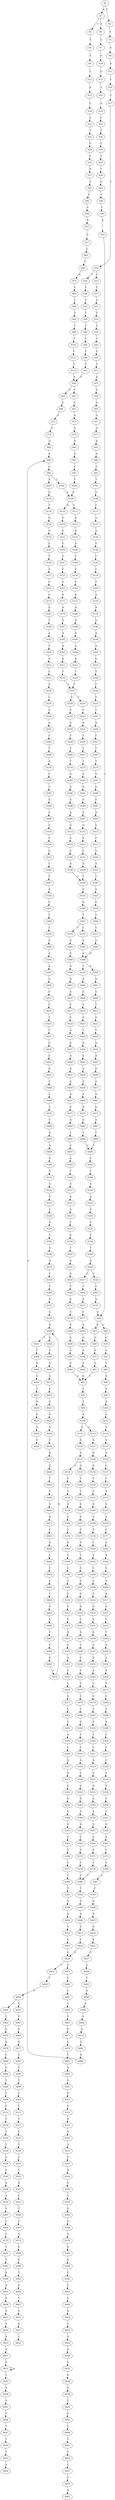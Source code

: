 strict digraph  {
	S0 -> S1 [ label = A ];
	S0 -> S2 [ label = T ];
	S1 -> S3 [ label = G ];
	S1 -> S4 [ label = A ];
	S2 -> S5 [ label = C ];
	S3 -> S6 [ label = T ];
	S4 -> S7 [ label = C ];
	S5 -> S8 [ label = G ];
	S6 -> S9 [ label = T ];
	S7 -> S10 [ label = G ];
	S8 -> S11 [ label = A ];
	S9 -> S12 [ label = C ];
	S10 -> S13 [ label = G ];
	S11 -> S14 [ label = C ];
	S12 -> S15 [ label = A ];
	S13 -> S16 [ label = T ];
	S14 -> S17 [ label = C ];
	S15 -> S18 [ label = C ];
	S16 -> S19 [ label = A ];
	S17 -> S20 [ label = T ];
	S18 -> S21 [ label = T ];
	S19 -> S22 [ label = C ];
	S20 -> S23 [ label = C ];
	S20 -> S24 [ label = T ];
	S21 -> S25 [ label = T ];
	S22 -> S26 [ label = T ];
	S23 -> S27 [ label = C ];
	S24 -> S28 [ label = C ];
	S25 -> S29 [ label = G ];
	S26 -> S30 [ label = C ];
	S27 -> S31 [ label = C ];
	S28 -> S32 [ label = C ];
	S29 -> S33 [ label = C ];
	S30 -> S34 [ label = T ];
	S31 -> S35 [ label = C ];
	S32 -> S36 [ label = T ];
	S33 -> S37 [ label = A ];
	S34 -> S38 [ label = T ];
	S35 -> S39 [ label = T ];
	S36 -> S40 [ label = T ];
	S37 -> S41 [ label = T ];
	S38 -> S42 [ label = G ];
	S39 -> S43 [ label = T ];
	S40 -> S44 [ label = T ];
	S41 -> S45 [ label = C ];
	S42 -> S46 [ label = C ];
	S43 -> S47 [ label = C ];
	S44 -> S48 [ label = C ];
	S45 -> S49 [ label = G ];
	S46 -> S50 [ label = C ];
	S47 -> S51 [ label = T ];
	S48 -> S52 [ label = T ];
	S49 -> S53 [ label = A ];
	S50 -> S54 [ label = A ];
	S51 -> S55 [ label = A ];
	S52 -> S56 [ label = A ];
	S53 -> S57 [ label = C ];
	S54 -> S58 [ label = C ];
	S55 -> S59 [ label = G ];
	S56 -> S60 [ label = A ];
	S56 -> S61 [ label = C ];
	S57 -> S62 [ label = C ];
	S58 -> S63 [ label = A ];
	S58 -> S64 [ label = G ];
	S59 -> S65 [ label = G ];
	S60 -> S66 [ label = G ];
	S61 -> S67 [ label = G ];
	S62 -> S68 [ label = T ];
	S63 -> S69 [ label = G ];
	S64 -> S70 [ label = C ];
	S65 -> S71 [ label = G ];
	S66 -> S72 [ label = G ];
	S67 -> S73 [ label = G ];
	S68 -> S74 [ label = G ];
	S69 -> S75 [ label = A ];
	S70 -> S76 [ label = C ];
	S71 -> S77 [ label = G ];
	S72 -> S78 [ label = G ];
	S73 -> S79 [ label = G ];
	S74 -> S80 [ label = C ];
	S75 -> S81 [ label = G ];
	S76 -> S82 [ label = T ];
	S77 -> S83 [ label = A ];
	S78 -> S84 [ label = A ];
	S79 -> S85 [ label = A ];
	S80 -> S86 [ label = C ];
	S81 -> S87 [ label = G ];
	S82 -> S88 [ label = A ];
	S83 -> S89 [ label = A ];
	S84 -> S90 [ label = A ];
	S85 -> S91 [ label = A ];
	S86 -> S92 [ label = T ];
	S87 -> S93 [ label = T ];
	S88 -> S94 [ label = A ];
	S89 -> S95 [ label = C ];
	S90 -> S96 [ label = C ];
	S91 -> S97 [ label = C ];
	S92 -> S98 [ label = T ];
	S93 -> S99 [ label = T ];
	S94 -> S100 [ label = A ];
	S95 -> S101 [ label = T ];
	S96 -> S102 [ label = T ];
	S96 -> S103 [ label = A ];
	S97 -> S104 [ label = T ];
	S98 -> S105 [ label = T ];
	S99 -> S106 [ label = A ];
	S100 -> S107 [ label = A ];
	S101 -> S108 [ label = G ];
	S102 -> S109 [ label = A ];
	S103 -> S110 [ label = G ];
	S104 -> S109 [ label = A ];
	S105 -> S111 [ label = C ];
	S106 -> S112 [ label = G ];
	S106 -> S113 [ label = A ];
	S107 -> S114 [ label = G ];
	S108 -> S115 [ label = C ];
	S109 -> S116 [ label = A ];
	S109 -> S117 [ label = T ];
	S110 -> S118 [ label = T ];
	S111 -> S119 [ label = T ];
	S112 -> S120 [ label = A ];
	S113 -> S121 [ label = A ];
	S114 -> S122 [ label = A ];
	S115 -> S123 [ label = A ];
	S116 -> S124 [ label = C ];
	S117 -> S125 [ label = A ];
	S118 -> S126 [ label = G ];
	S119 -> S56 [ label = A ];
	S120 -> S127 [ label = G ];
	S121 -> S128 [ label = G ];
	S122 -> S129 [ label = A ];
	S123 -> S130 [ label = A ];
	S124 -> S131 [ label = A ];
	S125 -> S132 [ label = A ];
	S126 -> S133 [ label = A ];
	S127 -> S134 [ label = A ];
	S127 -> S135 [ label = G ];
	S128 -> S136 [ label = G ];
	S129 -> S137 [ label = C ];
	S130 -> S138 [ label = G ];
	S131 -> S139 [ label = C ];
	S132 -> S140 [ label = A ];
	S133 -> S141 [ label = C ];
	S134 -> S142 [ label = T ];
	S135 -> S143 [ label = T ];
	S136 -> S144 [ label = T ];
	S137 -> S145 [ label = C ];
	S138 -> S146 [ label = C ];
	S139 -> S147 [ label = C ];
	S140 -> S148 [ label = C ];
	S141 -> S149 [ label = T ];
	S142 -> S150 [ label = T ];
	S143 -> S151 [ label = C ];
	S144 -> S152 [ label = C ];
	S145 -> S153 [ label = A ];
	S146 -> S154 [ label = C ];
	S147 -> S155 [ label = C ];
	S148 -> S156 [ label = C ];
	S149 -> S157 [ label = A ];
	S150 -> S158 [ label = A ];
	S151 -> S159 [ label = G ];
	S152 -> S160 [ label = A ];
	S153 -> S161 [ label = G ];
	S154 -> S162 [ label = T ];
	S155 -> S163 [ label = T ];
	S156 -> S164 [ label = C ];
	S157 -> S165 [ label = C ];
	S158 -> S166 [ label = C ];
	S159 -> S167 [ label = C ];
	S160 -> S168 [ label = C ];
	S161 -> S169 [ label = T ];
	S162 -> S170 [ label = A ];
	S163 -> S171 [ label = A ];
	S164 -> S172 [ label = A ];
	S165 -> S173 [ label = C ];
	S166 -> S174 [ label = T ];
	S167 -> S175 [ label = T ];
	S168 -> S176 [ label = C ];
	S169 -> S177 [ label = C ];
	S170 -> S178 [ label = A ];
	S171 -> S179 [ label = A ];
	S172 -> S180 [ label = A ];
	S173 -> S181 [ label = G ];
	S174 -> S182 [ label = A ];
	S175 -> S183 [ label = G ];
	S176 -> S184 [ label = C ];
	S177 -> S185 [ label = A ];
	S178 -> S186 [ label = G ];
	S179 -> S187 [ label = A ];
	S180 -> S188 [ label = A ];
	S181 -> S189 [ label = T ];
	S182 -> S190 [ label = T ];
	S183 -> S191 [ label = T ];
	S184 -> S192 [ label = T ];
	S185 -> S193 [ label = A ];
	S186 -> S194 [ label = A ];
	S187 -> S195 [ label = A ];
	S188 -> S196 [ label = A ];
	S189 -> S197 [ label = A ];
	S190 -> S198 [ label = C ];
	S191 -> S199 [ label = C ];
	S192 -> S200 [ label = C ];
	S193 -> S201 [ label = G ];
	S194 -> S202 [ label = A ];
	S195 -> S203 [ label = A ];
	S196 -> S204 [ label = A ];
	S197 -> S205 [ label = T ];
	S198 -> S206 [ label = T ];
	S199 -> S207 [ label = C ];
	S200 -> S208 [ label = C ];
	S201 -> S209 [ label = G ];
	S202 -> S210 [ label = G ];
	S203 -> S211 [ label = A ];
	S204 -> S212 [ label = A ];
	S205 -> S213 [ label = A ];
	S206 -> S214 [ label = G ];
	S207 -> S215 [ label = G ];
	S208 -> S216 [ label = G ];
	S209 -> S217 [ label = A ];
	S210 -> S218 [ label = T ];
	S211 -> S219 [ label = T ];
	S212 -> S220 [ label = T ];
	S213 -> S221 [ label = C ];
	S214 -> S222 [ label = G ];
	S215 -> S223 [ label = G ];
	S216 -> S224 [ label = G ];
	S217 -> S225 [ label = A ];
	S218 -> S226 [ label = C ];
	S219 -> S227 [ label = T ];
	S220 -> S227 [ label = T ];
	S221 -> S228 [ label = A ];
	S222 -> S229 [ label = T ];
	S223 -> S230 [ label = C ];
	S224 -> S231 [ label = C ];
	S225 -> S232 [ label = C ];
	S226 -> S233 [ label = C ];
	S227 -> S234 [ label = G ];
	S227 -> S235 [ label = C ];
	S228 -> S236 [ label = C ];
	S229 -> S237 [ label = A ];
	S230 -> S238 [ label = A ];
	S231 -> S239 [ label = A ];
	S232 -> S240 [ label = T ];
	S233 -> S241 [ label = T ];
	S234 -> S242 [ label = C ];
	S235 -> S243 [ label = C ];
	S236 -> S244 [ label = A ];
	S237 -> S245 [ label = C ];
	S238 -> S246 [ label = T ];
	S239 -> S247 [ label = C ];
	S240 -> S248 [ label = G ];
	S241 -> S249 [ label = A ];
	S242 -> S250 [ label = G ];
	S243 -> S251 [ label = G ];
	S244 -> S252 [ label = A ];
	S245 -> S253 [ label = A ];
	S246 -> S254 [ label = C ];
	S247 -> S255 [ label = G ];
	S248 -> S256 [ label = A ];
	S249 -> S257 [ label = C ];
	S250 -> S258 [ label = T ];
	S251 -> S259 [ label = T ];
	S252 -> S260 [ label = C ];
	S253 -> S261 [ label = C ];
	S254 -> S262 [ label = C ];
	S255 -> S263 [ label = A ];
	S256 -> S264 [ label = A ];
	S257 -> S265 [ label = T ];
	S258 -> S266 [ label = T ];
	S259 -> S267 [ label = T ];
	S260 -> S268 [ label = T ];
	S261 -> S269 [ label = C ];
	S262 -> S270 [ label = C ];
	S263 -> S271 [ label = C ];
	S264 -> S272 [ label = G ];
	S265 -> S273 [ label = T ];
	S266 -> S274 [ label = T ];
	S267 -> S275 [ label = T ];
	S268 -> S276 [ label = A ];
	S269 -> S277 [ label = C ];
	S270 -> S278 [ label = C ];
	S271 -> S279 [ label = C ];
	S272 -> S280 [ label = C ];
	S273 -> S281 [ label = A ];
	S274 -> S282 [ label = G ];
	S275 -> S283 [ label = A ];
	S276 -> S284 [ label = C ];
	S277 -> S285 [ label = C ];
	S278 -> S286 [ label = T ];
	S279 -> S287 [ label = T ];
	S280 -> S288 [ label = C ];
	S281 -> S289 [ label = G ];
	S282 -> S290 [ label = G ];
	S283 -> S291 [ label = G ];
	S284 -> S292 [ label = T ];
	S285 -> S293 [ label = G ];
	S286 -> S294 [ label = G ];
	S287 -> S295 [ label = G ];
	S288 -> S296 [ label = A ];
	S289 -> S297 [ label = G ];
	S290 -> S298 [ label = G ];
	S291 -> S299 [ label = G ];
	S292 -> S300 [ label = G ];
	S293 -> S301 [ label = A ];
	S294 -> S302 [ label = C ];
	S295 -> S303 [ label = T ];
	S296 -> S304 [ label = C ];
	S297 -> S305 [ label = A ];
	S298 -> S306 [ label = A ];
	S299 -> S307 [ label = A ];
	S300 -> S308 [ label = A ];
	S301 -> S309 [ label = C ];
	S302 -> S310 [ label = C ];
	S303 -> S311 [ label = C ];
	S304 -> S312 [ label = C ];
	S305 -> S313 [ label = G ];
	S306 -> S314 [ label = G ];
	S307 -> S315 [ label = G ];
	S308 -> S316 [ label = C ];
	S309 -> S317 [ label = A ];
	S310 -> S318 [ label = A ];
	S311 -> S319 [ label = A ];
	S312 -> S320 [ label = C ];
	S313 -> S321 [ label = C ];
	S314 -> S322 [ label = A ];
	S315 -> S323 [ label = A ];
	S316 -> S324 [ label = T ];
	S317 -> S325 [ label = A ];
	S318 -> S326 [ label = C ];
	S319 -> S327 [ label = G ];
	S320 -> S328 [ label = C ];
	S321 -> S329 [ label = T ];
	S322 -> S330 [ label = C ];
	S323 -> S331 [ label = C ];
	S324 -> S332 [ label = G ];
	S325 -> S333 [ label = G ];
	S326 -> S334 [ label = G ];
	S327 -> S335 [ label = G ];
	S328 -> S336 [ label = T ];
	S329 -> S337 [ label = A ];
	S330 -> S338 [ label = A ];
	S331 -> S339 [ label = A ];
	S332 -> S340 [ label = T ];
	S333 -> S341 [ label = G ];
	S334 -> S342 [ label = G ];
	S335 -> S343 [ label = G ];
	S336 -> S344 [ label = T ];
	S337 -> S345 [ label = T ];
	S338 -> S346 [ label = T ];
	S339 -> S346 [ label = T ];
	S340 -> S347 [ label = T ];
	S341 -> S348 [ label = A ];
	S342 -> S349 [ label = A ];
	S343 -> S350 [ label = A ];
	S344 -> S351 [ label = C ];
	S345 -> S352 [ label = G ];
	S346 -> S353 [ label = G ];
	S347 -> S354 [ label = A ];
	S348 -> S355 [ label = G ];
	S349 -> S356 [ label = G ];
	S350 -> S357 [ label = G ];
	S351 -> S358 [ label = G ];
	S352 -> S359 [ label = G ];
	S353 -> S360 [ label = G ];
	S354 -> S361 [ label = C ];
	S355 -> S362 [ label = C ];
	S356 -> S363 [ label = C ];
	S357 -> S364 [ label = C ];
	S358 -> S365 [ label = A ];
	S359 -> S366 [ label = T ];
	S360 -> S367 [ label = T ];
	S361 -> S368 [ label = T ];
	S362 -> S369 [ label = T ];
	S363 -> S370 [ label = C ];
	S364 -> S371 [ label = C ];
	S365 -> S372 [ label = C ];
	S366 -> S373 [ label = C ];
	S367 -> S374 [ label = T ];
	S367 -> S375 [ label = C ];
	S368 -> S376 [ label = T ];
	S369 -> S377 [ label = T ];
	S370 -> S378 [ label = T ];
	S371 -> S379 [ label = T ];
	S372 -> S380 [ label = C ];
	S373 -> S381 [ label = G ];
	S374 -> S382 [ label = G ];
	S375 -> S383 [ label = G ];
	S376 -> S384 [ label = A ];
	S377 -> S385 [ label = T ];
	S378 -> S386 [ label = T ];
	S379 -> S386 [ label = T ];
	S380 -> S387 [ label = A ];
	S381 -> S388 [ label = G ];
	S382 -> S389 [ label = G ];
	S383 -> S388 [ label = G ];
	S384 -> S390 [ label = A ];
	S385 -> S391 [ label = T ];
	S386 -> S392 [ label = T ];
	S387 -> S393 [ label = C ];
	S388 -> S394 [ label = A ];
	S388 -> S395 [ label = T ];
	S389 -> S396 [ label = A ];
	S390 -> S397 [ label = A ];
	S391 -> S398 [ label = G ];
	S392 -> S399 [ label = G ];
	S393 -> S400 [ label = G ];
	S394 -> S401 [ label = A ];
	S395 -> S402 [ label = A ];
	S396 -> S403 [ label = A ];
	S397 -> S404 [ label = A ];
	S398 -> S405 [ label = A ];
	S399 -> S406 [ label = A ];
	S400 -> S407 [ label = G ];
	S401 -> S408 [ label = G ];
	S402 -> S409 [ label = G ];
	S403 -> S410 [ label = G ];
	S404 -> S411 [ label = C ];
	S405 -> S412 [ label = C ];
	S406 -> S413 [ label = C ];
	S407 -> S414 [ label = G ];
	S408 -> S415 [ label = T ];
	S409 -> S416 [ label = C ];
	S410 -> S417 [ label = C ];
	S411 -> S418 [ label = C ];
	S412 -> S419 [ label = C ];
	S413 -> S420 [ label = C ];
	S414 -> S421 [ label = A ];
	S415 -> S422 [ label = G ];
	S416 -> S423 [ label = G ];
	S417 -> S424 [ label = G ];
	S418 -> S425 [ label = T ];
	S419 -> S426 [ label = G ];
	S420 -> S426 [ label = G ];
	S421 -> S427 [ label = C ];
	S422 -> S428 [ label = T ];
	S423 -> S429 [ label = T ];
	S424 -> S430 [ label = A ];
	S425 -> S431 [ label = T ];
	S426 -> S432 [ label = T ];
	S426 -> S433 [ label = G ];
	S427 -> S434 [ label = G ];
	S428 -> S435 [ label = A ];
	S429 -> S436 [ label = G ];
	S430 -> S437 [ label = A ];
	S431 -> S438 [ label = G ];
	S432 -> S439 [ label = T ];
	S433 -> S440 [ label = T ];
	S434 -> S441 [ label = T ];
	S435 -> S442 [ label = A ];
	S436 -> S443 [ label = A ];
	S437 -> S444 [ label = A ];
	S438 -> S445 [ label = G ];
	S439 -> S446 [ label = A ];
	S440 -> S447 [ label = C ];
	S441 -> S448 [ label = A ];
	S442 -> S449 [ label = A ];
	S443 -> S450 [ label = A ];
	S444 -> S451 [ label = A ];
	S445 -> S452 [ label = A ];
	S446 -> S453 [ label = A ];
	S446 -> S454 [ label = G ];
	S447 -> S455 [ label = T ];
	S448 -> S456 [ label = A ];
	S449 -> S457 [ label = G ];
	S450 -> S458 [ label = G ];
	S451 -> S459 [ label = A ];
	S452 -> S460 [ label = C ];
	S453 -> S461 [ label = C ];
	S454 -> S462 [ label = T ];
	S455 -> S463 [ label = T ];
	S456 -> S464 [ label = G ];
	S457 -> S465 [ label = A ];
	S458 -> S466 [ label = A ];
	S459 -> S467 [ label = A ];
	S460 -> S468 [ label = C ];
	S461 -> S469 [ label = G ];
	S462 -> S470 [ label = G ];
	S463 -> S471 [ label = G ];
	S464 -> S472 [ label = G ];
	S465 -> S473 [ label = G ];
	S466 -> S474 [ label = G ];
	S467 -> S475 [ label = G ];
	S468 -> S476 [ label = T ];
	S469 -> S477 [ label = A ];
	S470 -> S478 [ label = A ];
	S471 -> S479 [ label = G ];
	S472 -> S480 [ label = G ];
	S473 -> S481 [ label = G ];
	S474 -> S482 [ label = G ];
	S475 -> S483 [ label = A ];
	S476 -> S484 [ label = C ];
	S477 -> S485 [ label = C ];
	S478 -> S486 [ label = C ];
	S479 -> S487 [ label = T ];
	S480 -> S488 [ label = A ];
	S481 -> S489 [ label = T ];
	S482 -> S490 [ label = T ];
	S483 -> S491 [ label = T ];
	S484 -> S492 [ label = G ];
	S485 -> S493 [ label = T ];
	S486 -> S494 [ label = G ];
	S487 -> S495 [ label = G ];
	S488 -> S90 [ label = A ];
	S489 -> S496 [ label = C ];
	S490 -> S496 [ label = C ];
	S491 -> S497 [ label = C ];
	S492 -> S498 [ label = A ];
	S493 -> S499 [ label = T ];
	S494 -> S500 [ label = T ];
	S495 -> S501 [ label = C ];
	S496 -> S502 [ label = C ];
	S497 -> S503 [ label = A ];
	S498 -> S504 [ label = A ];
	S499 -> S505 [ label = T ];
	S500 -> S506 [ label = T ];
	S501 -> S507 [ label = G ];
	S502 -> S508 [ label = T ];
	S503 -> S509 [ label = T ];
	S504 -> S510 [ label = G ];
	S505 -> S511 [ label = C ];
	S506 -> S512 [ label = C ];
	S507 -> S513 [ label = G ];
	S508 -> S514 [ label = A ];
	S509 -> S515 [ label = A ];
	S510 -> S516 [ label = G ];
	S511 -> S517 [ label = T ];
	S512 -> S518 [ label = T ];
	S513 -> S519 [ label = A ];
	S514 -> S520 [ label = G ];
	S515 -> S521 [ label = A ];
	S516 -> S522 [ label = T ];
	S517 -> S523 [ label = T ];
	S518 -> S524 [ label = T ];
	S519 -> S525 [ label = A ];
	S520 -> S526 [ label = A ];
	S521 -> S527 [ label = A ];
	S522 -> S528 [ label = T ];
	S523 -> S529 [ label = T ];
	S524 -> S530 [ label = T ];
	S525 -> S531 [ label = A ];
	S526 -> S532 [ label = C ];
	S527 -> S533 [ label = C ];
	S528 -> S534 [ label = A ];
	S529 -> S535 [ label = T ];
	S530 -> S536 [ label = G ];
	S531 -> S537 [ label = G ];
	S532 -> S538 [ label = T ];
	S533 -> S539 [ label = A ];
	S534 -> S540 [ label = T ];
	S535 -> S541 [ label = T ];
	S536 -> S542 [ label = A ];
	S537 -> S543 [ label = A ];
	S538 -> S544 [ label = T ];
	S539 -> S545 [ label = T ];
	S540 -> S546 [ label = G ];
	S541 -> S547 [ label = A ];
	S542 -> S548 [ label = A ];
	S543 -> S549 [ label = G ];
	S544 -> S550 [ label = G ];
	S545 -> S551 [ label = G ];
	S546 -> S552 [ label = G ];
	S547 -> S553 [ label = C ];
	S548 -> S554 [ label = A ];
	S549 -> S555 [ label = G ];
	S550 -> S556 [ label = C ];
	S550 -> S557 [ label = G ];
	S551 -> S558 [ label = A ];
	S552 -> S559 [ label = C ];
	S553 -> S560 [ label = T ];
	S554 -> S561 [ label = G ];
	S555 -> S562 [ label = A ];
	S556 -> S563 [ label = C ];
	S557 -> S564 [ label = C ];
	S558 -> S565 [ label = C ];
	S559 -> S566 [ label = T ];
	S560 -> S567 [ label = T ];
	S561 -> S568 [ label = C ];
	S562 -> S569 [ label = G ];
	S563 -> S570 [ label = A ];
	S564 -> S571 [ label = A ];
	S565 -> S572 [ label = A ];
	S566 -> S573 [ label = G ];
	S567 -> S574 [ label = A ];
	S568 -> S575 [ label = C ];
	S569 -> S576 [ label = A ];
	S570 -> S58 [ label = C ];
	S571 -> S577 [ label = C ];
	S572 -> S578 [ label = C ];
	S573 -> S579 [ label = A ];
	S574 -> S580 [ label = C ];
	S575 -> S581 [ label = T ];
	S576 -> S582 [ label = G ];
	S577 -> S583 [ label = A ];
	S578 -> S584 [ label = A ];
	S579 -> S585 [ label = A ];
	S580 -> S586 [ label = G ];
	S581 -> S587 [ label = T ];
	S582 -> S588 [ label = A ];
	S583 -> S589 [ label = G ];
	S584 -> S590 [ label = G ];
	S585 -> S591 [ label = C ];
	S585 -> S592 [ label = G ];
	S586 -> S593 [ label = T ];
	S587 -> S594 [ label = A ];
	S588 -> S595 [ label = C ];
	S589 -> S596 [ label = A ];
	S590 -> S597 [ label = A ];
	S591 -> S598 [ label = T ];
	S592 -> S599 [ label = G ];
	S593 -> S600 [ label = G ];
	S594 -> S601 [ label = A ];
	S595 -> S602 [ label = T ];
	S596 -> S603 [ label = G ];
	S597 -> S604 [ label = G ];
	S598 -> S605 [ label = A ];
	S599 -> S606 [ label = A ];
	S600 -> S607 [ label = T ];
	S601 -> S608 [ label = A ];
	S602 -> S609 [ label = G ];
	S603 -> S87 [ label = G ];
	S604 -> S87 [ label = G ];
	S605 -> S610 [ label = G ];
	S606 -> S611 [ label = G ];
	S607 -> S612 [ label = G ];
	S608 -> S613 [ label = A ];
	S609 -> S614 [ label = A ];
	S610 -> S615 [ label = T ];
	S611 -> S616 [ label = C ];
	S612 -> S617 [ label = A ];
	S613 -> S618 [ label = A ];
	S614 -> S619 [ label = C ];
	S615 -> S620 [ label = A ];
	S616 -> S621 [ label = G ];
	S617 -> S622 [ label = C ];
	S618 -> S623 [ label = A ];
	S619 -> S624 [ label = A ];
	S620 -> S625 [ label = G ];
	S621 -> S626 [ label = A ];
	S623 -> S627 [ label = A ];
	S624 -> S628 [ label = A ];
	S625 -> S629 [ label = A ];
	S626 -> S630 [ label = A ];
	S627 -> S631 [ label = A ];
	S628 -> S632 [ label = G ];
	S629 -> S633 [ label = C ];
	S630 -> S634 [ label = T ];
	S631 -> S635 [ label = T ];
	S631 -> S631 [ label = A ];
	S632 -> S636 [ label = G ];
	S634 -> S637 [ label = A ];
	S635 -> S638 [ label = A ];
	S636 -> S639 [ label = G ];
	S637 -> S640 [ label = G ];
	S638 -> S641 [ label = G ];
	S639 -> S642 [ label = T ];
	S640 -> S643 [ label = T ];
	S641 -> S644 [ label = G ];
	S642 -> S645 [ label = G ];
	S643 -> S646 [ label = T ];
	S644 -> S647 [ label = T ];
	S645 -> S648 [ label = T ];
	S646 -> S649 [ label = G ];
	S647 -> S650 [ label = T ];
	S648 -> S651 [ label = T ];
	S649 -> S652 [ label = A ];
	S650 -> S653 [ label = T ];
	S651 -> S654 [ label = T ];
	S652 -> S655 [ label = C ];
	S653 -> S656 [ label = A ];
	S654 -> S657 [ label = C ];
	S655 -> S658 [ label = A ];
	S657 -> S659 [ label = T ];
	S658 -> S660 [ label = C ];
	S659 -> S661 [ label = A ];
	S660 -> S662 [ label = T ];
	S662 -> S663 [ label = C ];
	S663 -> S664 [ label = T ];
	S664 -> S665 [ label = G ];
	S665 -> S666 [ label = G ];
	S666 -> S667 [ label = C ];
	S667 -> S668 [ label = T ];
	S668 -> S669 [ label = G ];
	S669 -> S670 [ label = A ];
	S670 -> S585 [ label = A ];
}
